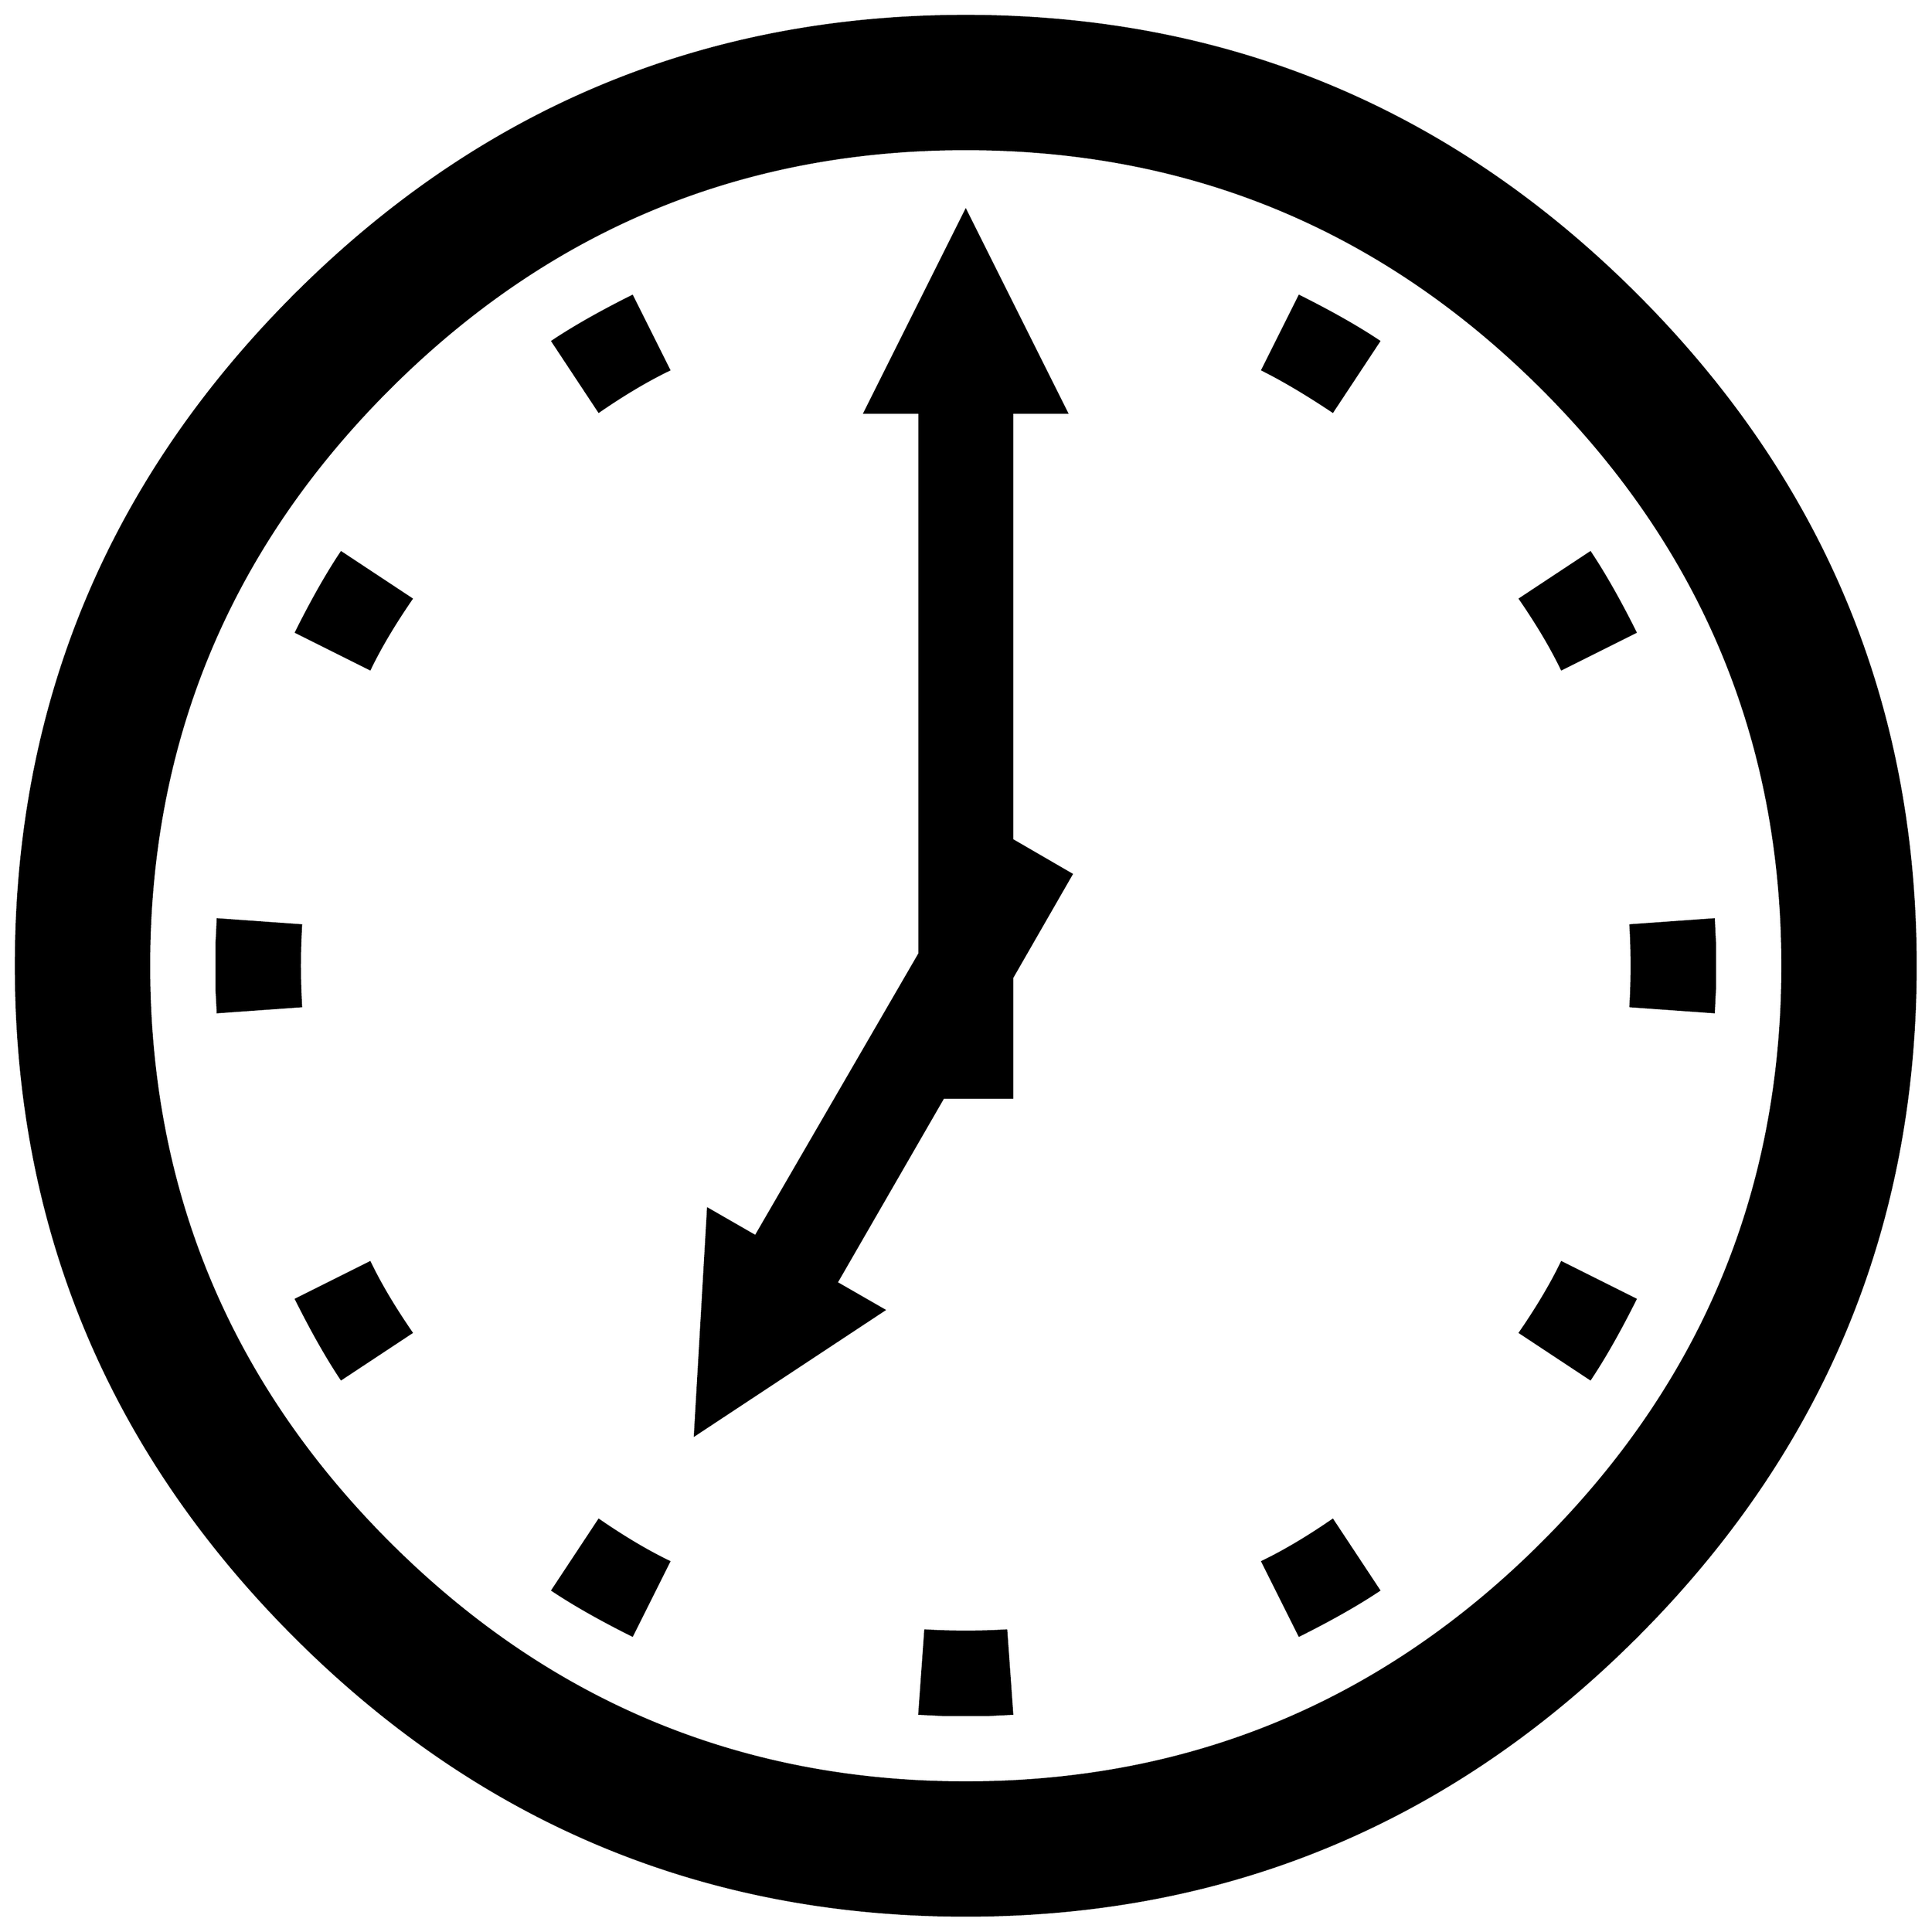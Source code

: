 


\begin{tikzpicture}[y=0.80pt, x=0.80pt, yscale=-1.0, xscale=1.0, inner sep=0pt, outer sep=0pt]
\begin{scope}[shift={(100.0,1706.0)},nonzero rule]
  \path[draw=.,fill=.,line width=1.600pt] (1682.0,-582.0) ..
    controls (1682.0,-362.0) and (1603.667,-173.667) ..
    (1447.0,-17.0) .. controls (1290.333,139.667) and (1102.0,218.0)
    .. (882.0,218.0) .. controls (662.0,218.0) and (473.667,139.667)
    .. (317.0,-17.0) .. controls (160.333,-173.667) and
    (82.0,-362.0) .. (82.0,-582.0) .. controls (82.0,-802.0) and
    (160.333,-990.333) .. (317.0,-1147.0) .. controls
    (473.667,-1303.667) and (662.0,-1382.0) .. (882.0,-1382.0) ..
    controls (1102.0,-1382.0) and (1290.333,-1303.667) ..
    (1447.0,-1147.0) .. controls (1603.667,-990.333) and
    (1682.0,-802.0) .. (1682.0,-582.0) -- cycle(1570.0,-582.0)
    .. controls (1570.0,-771.333) and (1502.667,-933.333) ..
    (1368.0,-1068.0) .. controls (1233.333,-1202.667) and
    (1071.333,-1270.0) .. (882.0,-1270.0) .. controls
    (692.667,-1270.0) and (530.667,-1202.667) .. (396.0,-1068.0) ..
    controls (261.333,-933.333) and (194.0,-771.333) .. (194.0,-582.0)
    .. controls (194.0,-392.667) and (261.333,-230.667) ..
    (396.0,-96.0) .. controls (530.667,38.667) and (692.667,106.0) ..
    (882.0,106.0) .. controls (1071.333,106.0) and (1233.333,38.667)
    .. (1368.0,-96.0) .. controls (1502.667,-230.667) and
    (1570.0,-392.667) .. (1570.0,-582.0) -- cycle(1230.0,-1108.0)
    -- (1191.0,-1049.0) .. controls (1169.0,-1063.667) and
    (1149.333,-1075.333) .. (1132.0,-1084.0) -- (1163.0,-1146.0) ..
    controls (1189.667,-1132.667) and (1212.0,-1120.0) ..
    (1230.0,-1108.0) -- cycle(1446.0,-863.0) -- (1384.0,-832.0)
    .. controls (1375.333,-850.0) and (1363.667,-869.667) ..
    (1349.0,-891.0) -- (1408.0,-930.0) .. controls
    (1420.0,-912.0) and (1432.667,-889.667) .. (1446.0,-863.0) --
    cycle(1513.0,-562.0) .. controls (1513.0,-564.0) and
    (1512.667,-557.667) .. (1512.0,-543.0) -- (1442.0,-548.0) ..
    controls (1443.333,-570.667) and (1443.333,-593.333) ..
    (1442.0,-616.0) -- (1512.0,-621.0) .. controls
    (1512.667,-606.333) and (1513.0,-600.0) .. (1513.0,-602.0) --
    (1513.0,-562.0) -- cycle(632.0,-1084.0) .. controls
    (614.0,-1075.333) and (594.333,-1063.667) .. (573.0,-1049.0) --
    (534.0,-1108.0) .. controls (552.0,-1120.0) and
    (574.333,-1132.667) .. (601.0,-1146.0) -- (632.0,-1084.0) --
    cycle(1446.0,-301.0) .. controls (1432.667,-274.333) and
    (1420.0,-252.0) .. (1408.0,-234.0) -- (1349.0,-273.0) ..
    controls (1363.667,-294.333) and (1375.333,-314.0) ..
    (1384.0,-332.0) -- (1446.0,-301.0) -- cycle(971.0,-659.0) --
    (921.0,-572.0) -- (921.0,-471.0) -- (863.0,-471.0) --
    (773.0,-315.0) -- (813.0,-292.0) -- (654.0,-187.0) --
    (665.0,-377.0) -- (705.0,-354.0) -- (843.0,-592.0) --
    (843.0,-1048.0) -- (797.0,-1048.0) -- (882.0,-1218.0) --
    (967.0,-1048.0) -- (921.0,-1048.0) -- (921.0,-688.0) --
    (971.0,-659.0) -- cycle(415.0,-891.0) .. controls
    (400.333,-869.667) and (388.667,-850.0) .. (380.0,-832.0) --
    (318.0,-863.0) .. controls (331.333,-889.667) and (344.0,-912.0)
    .. (356.0,-930.0) -- (415.0,-891.0) -- cycle(1230.0,-56.0)
    .. controls (1212.0,-44.0) and (1189.667,-31.333) ..
    (1163.0,-18.0) -- (1132.0,-80.0) .. controls (1150.0,-88.667)
    and (1169.667,-100.333) .. (1191.0,-115.0) -- (1230.0,-56.0) --
    cycle(921.0,48.0) .. controls (907.0,48.667) and (900.667,49.0)
    .. (902.0,49.0) -- (862.0,49.0) .. controls (863.333,49.0) and
    (857.0,48.667) .. (843.0,48.0) -- (848.0,-22.0) .. controls
    (870.667,-20.667) and (893.333,-20.667) .. (916.0,-22.0) --
    (921.0,48.0) -- cycle(322.0,-548.0) -- (252.0,-543.0) ..
    controls (251.333,-556.333) and (251.0,-562.333) .. (251.0,-561.0)
    -- (251.0,-602.0) .. controls (251.0,-600.0) and
    (251.333,-606.333) .. (252.0,-621.0) -- (322.0,-616.0) ..
    controls (320.667,-593.333) and (320.667,-570.667) .. (322.0,-548.0)
    -- cycle(415.0,-273.0) -- (356.0,-234.0) .. controls
    (344.0,-252.0) and (331.333,-274.333) .. (318.0,-301.0) --
    (380.0,-332.0) .. controls (388.667,-314.0) and (400.333,-294.333)
    .. (415.0,-273.0) -- cycle(632.0,-80.0) -- (601.0,-18.0) ..
    controls (574.333,-31.333) and (552.0,-44.0) .. (534.0,-56.0) --
    (573.0,-115.0) .. controls (594.333,-100.333) and (614.0,-88.667)
    .. (632.0,-80.0) -- cycle;
\end{scope}

\end{tikzpicture}


